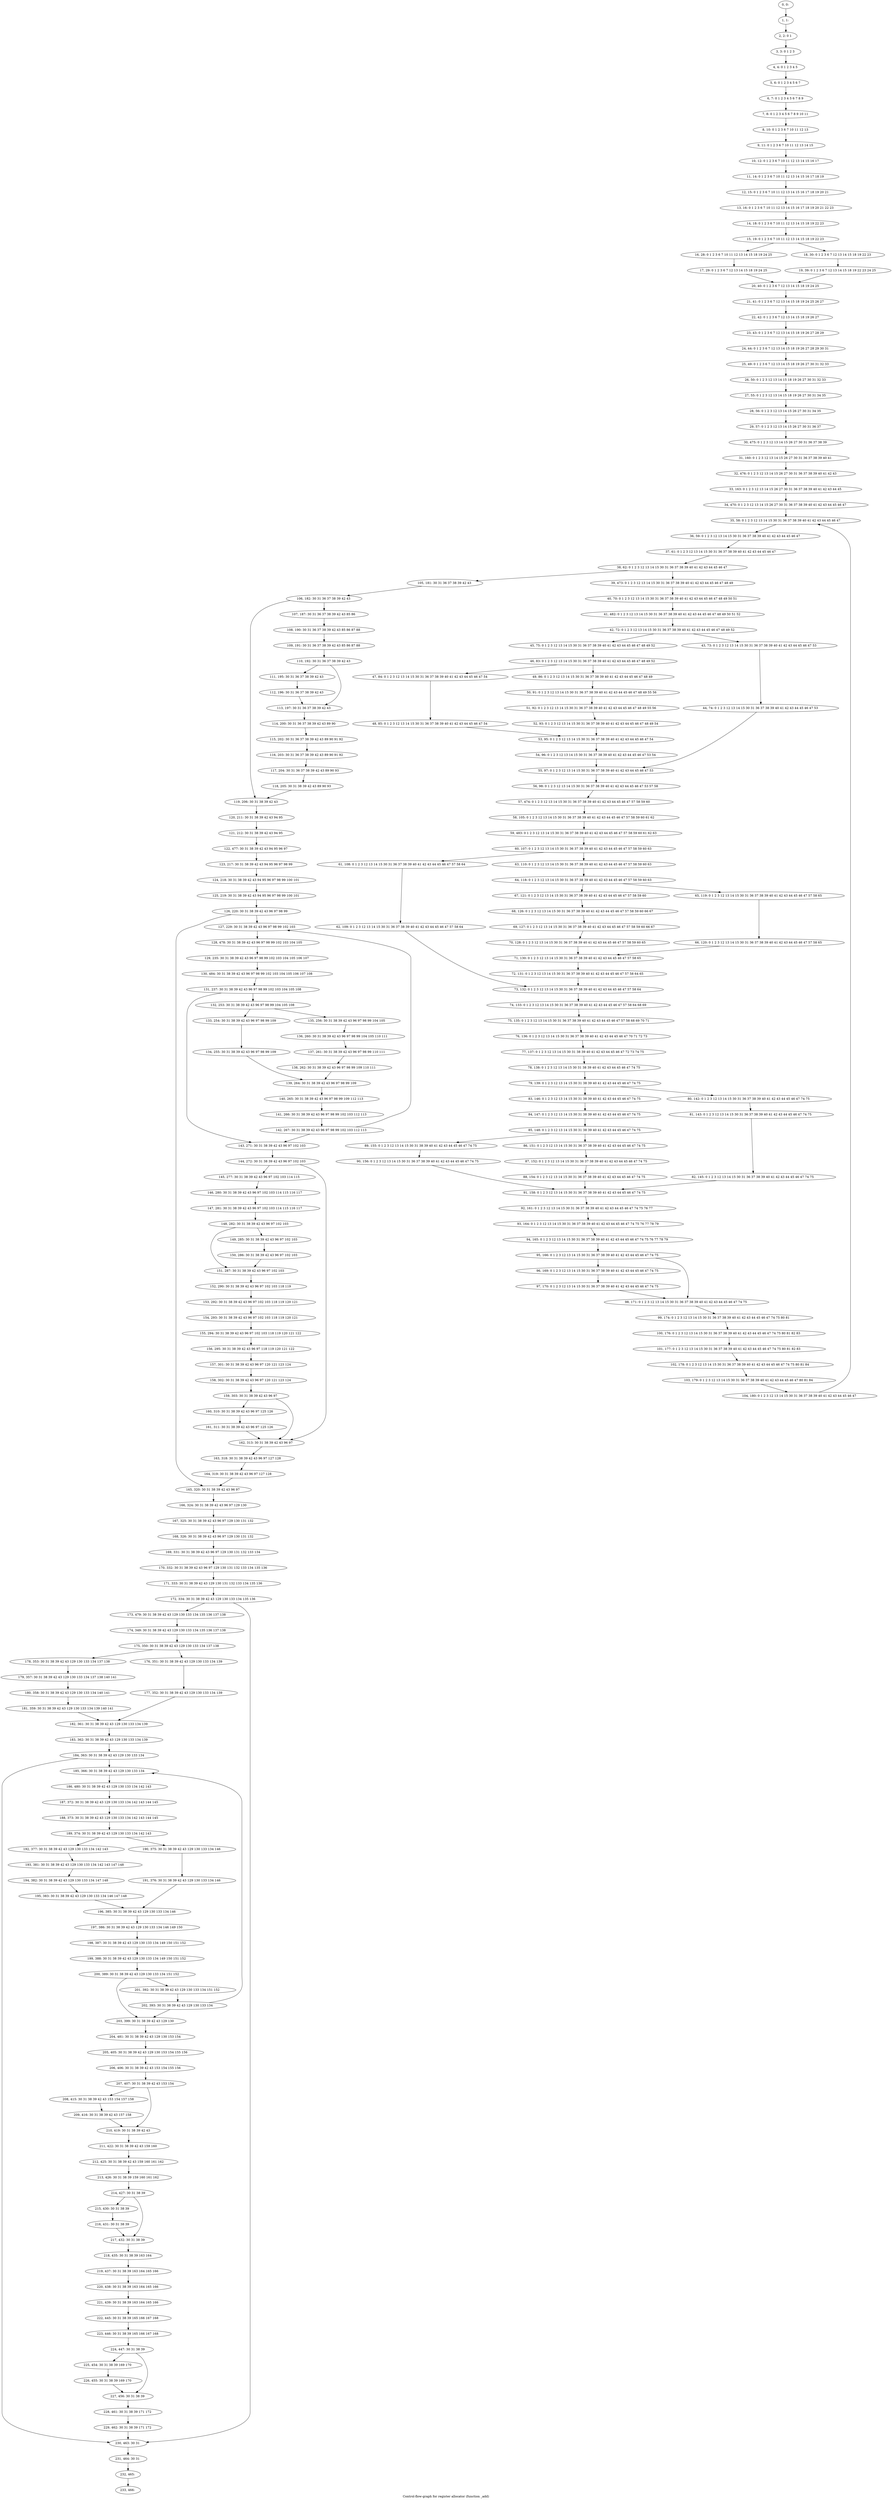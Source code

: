 digraph G {
graph [label="Control-flow-graph for register allocator (function _add)"]
0[label="0, 0: "];
1[label="1, 1: "];
2[label="2, 2: 0 1 "];
3[label="3, 3: 0 1 2 3 "];
4[label="4, 4: 0 1 2 3 4 5 "];
5[label="5, 6: 0 1 2 3 4 5 6 7 "];
6[label="6, 7: 0 1 2 3 4 5 6 7 8 9 "];
7[label="7, 8: 0 1 2 3 4 5 6 7 8 9 10 11 "];
8[label="8, 10: 0 1 2 3 6 7 10 11 12 13 "];
9[label="9, 11: 0 1 2 3 6 7 10 11 12 13 14 15 "];
10[label="10, 12: 0 1 2 3 6 7 10 11 12 13 14 15 16 17 "];
11[label="11, 14: 0 1 2 3 6 7 10 11 12 13 14 15 16 17 18 19 "];
12[label="12, 15: 0 1 2 3 6 7 10 11 12 13 14 15 16 17 18 19 20 21 "];
13[label="13, 16: 0 1 2 3 6 7 10 11 12 13 14 15 16 17 18 19 20 21 22 23 "];
14[label="14, 18: 0 1 2 3 6 7 10 11 12 13 14 15 18 19 22 23 "];
15[label="15, 19: 0 1 2 3 6 7 10 11 12 13 14 15 18 19 22 23 "];
16[label="16, 28: 0 1 2 3 6 7 10 11 12 13 14 15 18 19 24 25 "];
17[label="17, 29: 0 1 2 3 6 7 12 13 14 15 18 19 24 25 "];
18[label="18, 30: 0 1 2 3 6 7 12 13 14 15 18 19 22 23 "];
19[label="19, 39: 0 1 2 3 6 7 12 13 14 15 18 19 22 23 24 25 "];
20[label="20, 40: 0 1 2 3 6 7 12 13 14 15 18 19 24 25 "];
21[label="21, 41: 0 1 2 3 6 7 12 13 14 15 18 19 24 25 26 27 "];
22[label="22, 42: 0 1 2 3 6 7 12 13 14 15 18 19 26 27 "];
23[label="23, 43: 0 1 2 3 6 7 12 13 14 15 18 19 26 27 28 29 "];
24[label="24, 44: 0 1 2 3 6 7 12 13 14 15 18 19 26 27 28 29 30 31 "];
25[label="25, 49: 0 1 2 3 6 7 12 13 14 15 18 19 26 27 30 31 32 33 "];
26[label="26, 50: 0 1 2 3 12 13 14 15 18 19 26 27 30 31 32 33 "];
27[label="27, 55: 0 1 2 3 12 13 14 15 18 19 26 27 30 31 34 35 "];
28[label="28, 56: 0 1 2 3 12 13 14 15 26 27 30 31 34 35 "];
29[label="29, 57: 0 1 2 3 12 13 14 15 26 27 30 31 36 37 "];
30[label="30, 475: 0 1 2 3 12 13 14 15 26 27 30 31 36 37 38 39 "];
31[label="31, 160: 0 1 2 3 12 13 14 15 26 27 30 31 36 37 38 39 40 41 "];
32[label="32, 476: 0 1 2 3 12 13 14 15 26 27 30 31 36 37 38 39 40 41 42 43 "];
33[label="33, 163: 0 1 2 3 12 13 14 15 26 27 30 31 36 37 38 39 40 41 42 43 44 45 "];
34[label="34, 470: 0 1 2 3 12 13 14 15 26 27 30 31 36 37 38 39 40 41 42 43 44 45 46 47 "];
35[label="35, 58: 0 1 2 3 12 13 14 15 30 31 36 37 38 39 40 41 42 43 44 45 46 47 "];
36[label="36, 59: 0 1 2 3 12 13 14 15 30 31 36 37 38 39 40 41 42 43 44 45 46 47 "];
37[label="37, 61: 0 1 2 3 12 13 14 15 30 31 36 37 38 39 40 41 42 43 44 45 46 47 "];
38[label="38, 62: 0 1 2 3 12 13 14 15 30 31 36 37 38 39 40 41 42 43 44 45 46 47 "];
39[label="39, 473: 0 1 2 3 12 13 14 15 30 31 36 37 38 39 40 41 42 43 44 45 46 47 48 49 "];
40[label="40, 70: 0 1 2 3 12 13 14 15 30 31 36 37 38 39 40 41 42 43 44 45 46 47 48 49 50 51 "];
41[label="41, 482: 0 1 2 3 12 13 14 15 30 31 36 37 38 39 40 41 42 43 44 45 46 47 48 49 50 51 52 "];
42[label="42, 72: 0 1 2 3 12 13 14 15 30 31 36 37 38 39 40 41 42 43 44 45 46 47 48 49 52 "];
43[label="43, 73: 0 1 2 3 12 13 14 15 30 31 36 37 38 39 40 41 42 43 44 45 46 47 53 "];
44[label="44, 74: 0 1 2 3 12 13 14 15 30 31 36 37 38 39 40 41 42 43 44 45 46 47 53 "];
45[label="45, 75: 0 1 2 3 12 13 14 15 30 31 36 37 38 39 40 41 42 43 44 45 46 47 48 49 52 "];
46[label="46, 83: 0 1 2 3 12 13 14 15 30 31 36 37 38 39 40 41 42 43 44 45 46 47 48 49 52 "];
47[label="47, 84: 0 1 2 3 12 13 14 15 30 31 36 37 38 39 40 41 42 43 44 45 46 47 54 "];
48[label="48, 85: 0 1 2 3 12 13 14 15 30 31 36 37 38 39 40 41 42 43 44 45 46 47 54 "];
49[label="49, 86: 0 1 2 3 12 13 14 15 30 31 36 37 38 39 40 41 42 43 44 45 46 47 48 49 "];
50[label="50, 91: 0 1 2 3 12 13 14 15 30 31 36 37 38 39 40 41 42 43 44 45 46 47 48 49 55 56 "];
51[label="51, 92: 0 1 2 3 12 13 14 15 30 31 36 37 38 39 40 41 42 43 44 45 46 47 48 49 55 56 "];
52[label="52, 93: 0 1 2 3 12 13 14 15 30 31 36 37 38 39 40 41 42 43 44 45 46 47 48 49 54 "];
53[label="53, 95: 0 1 2 3 12 13 14 15 30 31 36 37 38 39 40 41 42 43 44 45 46 47 54 "];
54[label="54, 96: 0 1 2 3 12 13 14 15 30 31 36 37 38 39 40 41 42 43 44 45 46 47 53 54 "];
55[label="55, 97: 0 1 2 3 12 13 14 15 30 31 36 37 38 39 40 41 42 43 44 45 46 47 53 "];
56[label="56, 98: 0 1 2 3 12 13 14 15 30 31 36 37 38 39 40 41 42 43 44 45 46 47 53 57 58 "];
57[label="57, 474: 0 1 2 3 12 13 14 15 30 31 36 37 38 39 40 41 42 43 44 45 46 47 57 58 59 60 "];
58[label="58, 105: 0 1 2 3 12 13 14 15 30 31 36 37 38 39 40 41 42 43 44 45 46 47 57 58 59 60 61 62 "];
59[label="59, 483: 0 1 2 3 12 13 14 15 30 31 36 37 38 39 40 41 42 43 44 45 46 47 57 58 59 60 61 62 63 "];
60[label="60, 107: 0 1 2 3 12 13 14 15 30 31 36 37 38 39 40 41 42 43 44 45 46 47 57 58 59 60 63 "];
61[label="61, 108: 0 1 2 3 12 13 14 15 30 31 36 37 38 39 40 41 42 43 44 45 46 47 57 58 64 "];
62[label="62, 109: 0 1 2 3 12 13 14 15 30 31 36 37 38 39 40 41 42 43 44 45 46 47 57 58 64 "];
63[label="63, 110: 0 1 2 3 12 13 14 15 30 31 36 37 38 39 40 41 42 43 44 45 46 47 57 58 59 60 63 "];
64[label="64, 118: 0 1 2 3 12 13 14 15 30 31 36 37 38 39 40 41 42 43 44 45 46 47 57 58 59 60 63 "];
65[label="65, 119: 0 1 2 3 12 13 14 15 30 31 36 37 38 39 40 41 42 43 44 45 46 47 57 58 65 "];
66[label="66, 120: 0 1 2 3 12 13 14 15 30 31 36 37 38 39 40 41 42 43 44 45 46 47 57 58 65 "];
67[label="67, 121: 0 1 2 3 12 13 14 15 30 31 36 37 38 39 40 41 42 43 44 45 46 47 57 58 59 60 "];
68[label="68, 126: 0 1 2 3 12 13 14 15 30 31 36 37 38 39 40 41 42 43 44 45 46 47 57 58 59 60 66 67 "];
69[label="69, 127: 0 1 2 3 12 13 14 15 30 31 36 37 38 39 40 41 42 43 44 45 46 47 57 58 59 60 66 67 "];
70[label="70, 128: 0 1 2 3 12 13 14 15 30 31 36 37 38 39 40 41 42 43 44 45 46 47 57 58 59 60 65 "];
71[label="71, 130: 0 1 2 3 12 13 14 15 30 31 36 37 38 39 40 41 42 43 44 45 46 47 57 58 65 "];
72[label="72, 131: 0 1 2 3 12 13 14 15 30 31 36 37 38 39 40 41 42 43 44 45 46 47 57 58 64 65 "];
73[label="73, 132: 0 1 2 3 12 13 14 15 30 31 36 37 38 39 40 41 42 43 44 45 46 47 57 58 64 "];
74[label="74, 133: 0 1 2 3 12 13 14 15 30 31 36 37 38 39 40 41 42 43 44 45 46 47 57 58 64 68 69 "];
75[label="75, 135: 0 1 2 3 12 13 14 15 30 31 36 37 38 39 40 41 42 43 44 45 46 47 57 58 68 69 70 71 "];
76[label="76, 136: 0 1 2 3 12 13 14 15 30 31 36 37 38 39 40 41 42 43 44 45 46 47 70 71 72 73 "];
77[label="77, 137: 0 1 2 3 12 13 14 15 30 31 38 39 40 41 42 43 44 45 46 47 72 73 74 75 "];
78[label="78, 138: 0 1 2 3 12 13 14 15 30 31 38 39 40 41 42 43 44 45 46 47 74 75 "];
79[label="79, 139: 0 1 2 3 12 13 14 15 30 31 38 39 40 41 42 43 44 45 46 47 74 75 "];
80[label="80, 142: 0 1 2 3 12 13 14 15 30 31 36 37 38 39 40 41 42 43 44 45 46 47 74 75 "];
81[label="81, 143: 0 1 2 3 12 13 14 15 30 31 36 37 38 39 40 41 42 43 44 45 46 47 74 75 "];
82[label="82, 145: 0 1 2 3 12 13 14 15 30 31 36 37 38 39 40 41 42 43 44 45 46 47 74 75 "];
83[label="83, 146: 0 1 2 3 12 13 14 15 30 31 38 39 40 41 42 43 44 45 46 47 74 75 "];
84[label="84, 147: 0 1 2 3 12 13 14 15 30 31 38 39 40 41 42 43 44 45 46 47 74 75 "];
85[label="85, 148: 0 1 2 3 12 13 14 15 30 31 38 39 40 41 42 43 44 45 46 47 74 75 "];
86[label="86, 151: 0 1 2 3 12 13 14 15 30 31 36 37 38 39 40 41 42 43 44 45 46 47 74 75 "];
87[label="87, 152: 0 1 2 3 12 13 14 15 30 31 36 37 38 39 40 41 42 43 44 45 46 47 74 75 "];
88[label="88, 154: 0 1 2 3 12 13 14 15 30 31 36 37 38 39 40 41 42 43 44 45 46 47 74 75 "];
89[label="89, 155: 0 1 2 3 12 13 14 15 30 31 38 39 40 41 42 43 44 45 46 47 74 75 "];
90[label="90, 156: 0 1 2 3 12 13 14 15 30 31 36 37 38 39 40 41 42 43 44 45 46 47 74 75 "];
91[label="91, 158: 0 1 2 3 12 13 14 15 30 31 36 37 38 39 40 41 42 43 44 45 46 47 74 75 "];
92[label="92, 161: 0 1 2 3 12 13 14 15 30 31 36 37 38 39 40 41 42 43 44 45 46 47 74 75 76 77 "];
93[label="93, 164: 0 1 2 3 12 13 14 15 30 31 36 37 38 39 40 41 42 43 44 45 46 47 74 75 76 77 78 79 "];
94[label="94, 165: 0 1 2 3 12 13 14 15 30 31 36 37 38 39 40 41 42 43 44 45 46 47 74 75 76 77 78 79 "];
95[label="95, 166: 0 1 2 3 12 13 14 15 30 31 36 37 38 39 40 41 42 43 44 45 46 47 74 75 "];
96[label="96, 169: 0 1 2 3 12 13 14 15 30 31 36 37 38 39 40 41 42 43 44 45 46 47 74 75 "];
97[label="97, 170: 0 1 2 3 12 13 14 15 30 31 36 37 38 39 40 41 42 43 44 45 46 47 74 75 "];
98[label="98, 171: 0 1 2 3 12 13 14 15 30 31 36 37 38 39 40 41 42 43 44 45 46 47 74 75 "];
99[label="99, 174: 0 1 2 3 12 13 14 15 30 31 36 37 38 39 40 41 42 43 44 45 46 47 74 75 80 81 "];
100[label="100, 176: 0 1 2 3 12 13 14 15 30 31 36 37 38 39 40 41 42 43 44 45 46 47 74 75 80 81 82 83 "];
101[label="101, 177: 0 1 2 3 12 13 14 15 30 31 36 37 38 39 40 41 42 43 44 45 46 47 74 75 80 81 82 83 "];
102[label="102, 178: 0 1 2 3 12 13 14 15 30 31 36 37 38 39 40 41 42 43 44 45 46 47 74 75 80 81 84 "];
103[label="103, 179: 0 1 2 3 12 13 14 15 30 31 36 37 38 39 40 41 42 43 44 45 46 47 80 81 84 "];
104[label="104, 180: 0 1 2 3 12 13 14 15 30 31 36 37 38 39 40 41 42 43 44 45 46 47 "];
105[label="105, 181: 30 31 36 37 38 39 42 43 "];
106[label="106, 182: 30 31 36 37 38 39 42 43 "];
107[label="107, 187: 30 31 36 37 38 39 42 43 85 86 "];
108[label="108, 190: 30 31 36 37 38 39 42 43 85 86 87 88 "];
109[label="109, 191: 30 31 36 37 38 39 42 43 85 86 87 88 "];
110[label="110, 192: 30 31 36 37 38 39 42 43 "];
111[label="111, 195: 30 31 36 37 38 39 42 43 "];
112[label="112, 196: 30 31 36 37 38 39 42 43 "];
113[label="113, 197: 30 31 36 37 38 39 42 43 "];
114[label="114, 200: 30 31 36 37 38 39 42 43 89 90 "];
115[label="115, 202: 30 31 36 37 38 39 42 43 89 90 91 92 "];
116[label="116, 203: 30 31 36 37 38 39 42 43 89 90 91 92 "];
117[label="117, 204: 30 31 36 37 38 39 42 43 89 90 93 "];
118[label="118, 205: 30 31 38 39 42 43 89 90 93 "];
119[label="119, 206: 30 31 38 39 42 43 "];
120[label="120, 211: 30 31 38 39 42 43 94 95 "];
121[label="121, 212: 30 31 38 39 42 43 94 95 "];
122[label="122, 477: 30 31 38 39 42 43 94 95 96 97 "];
123[label="123, 217: 30 31 38 39 42 43 94 95 96 97 98 99 "];
124[label="124, 218: 30 31 38 39 42 43 94 95 96 97 98 99 100 101 "];
125[label="125, 219: 30 31 38 39 42 43 94 95 96 97 98 99 100 101 "];
126[label="126, 220: 30 31 38 39 42 43 96 97 98 99 "];
127[label="127, 229: 30 31 38 39 42 43 96 97 98 99 102 103 "];
128[label="128, 478: 30 31 38 39 42 43 96 97 98 99 102 103 104 105 "];
129[label="129, 235: 30 31 38 39 42 43 96 97 98 99 102 103 104 105 106 107 "];
130[label="130, 484: 30 31 38 39 42 43 96 97 98 99 102 103 104 105 106 107 108 "];
131[label="131, 237: 30 31 38 39 42 43 96 97 98 99 102 103 104 105 108 "];
132[label="132, 253: 30 31 38 39 42 43 96 97 98 99 104 105 108 "];
133[label="133, 254: 30 31 38 39 42 43 96 97 98 99 109 "];
134[label="134, 255: 30 31 38 39 42 43 96 97 98 99 109 "];
135[label="135, 256: 30 31 38 39 42 43 96 97 98 99 104 105 "];
136[label="136, 260: 30 31 38 39 42 43 96 97 98 99 104 105 110 111 "];
137[label="137, 261: 30 31 38 39 42 43 96 97 98 99 110 111 "];
138[label="138, 262: 30 31 38 39 42 43 96 97 98 99 109 110 111 "];
139[label="139, 264: 30 31 38 39 42 43 96 97 98 99 109 "];
140[label="140, 265: 30 31 38 39 42 43 96 97 98 99 109 112 113 "];
141[label="141, 266: 30 31 38 39 42 43 96 97 98 99 102 103 112 113 "];
142[label="142, 267: 30 31 38 39 42 43 96 97 98 99 102 103 112 113 "];
143[label="143, 271: 30 31 38 39 42 43 96 97 102 103 "];
144[label="144, 272: 30 31 38 39 42 43 96 97 102 103 "];
145[label="145, 277: 30 31 38 39 42 43 96 97 102 103 114 115 "];
146[label="146, 280: 30 31 38 39 42 43 96 97 102 103 114 115 116 117 "];
147[label="147, 281: 30 31 38 39 42 43 96 97 102 103 114 115 116 117 "];
148[label="148, 282: 30 31 38 39 42 43 96 97 102 103 "];
149[label="149, 285: 30 31 38 39 42 43 96 97 102 103 "];
150[label="150, 286: 30 31 38 39 42 43 96 97 102 103 "];
151[label="151, 287: 30 31 38 39 42 43 96 97 102 103 "];
152[label="152, 290: 30 31 38 39 42 43 96 97 102 103 118 119 "];
153[label="153, 292: 30 31 38 39 42 43 96 97 102 103 118 119 120 121 "];
154[label="154, 293: 30 31 38 39 42 43 96 97 102 103 118 119 120 121 "];
155[label="155, 294: 30 31 38 39 42 43 96 97 102 103 118 119 120 121 122 "];
156[label="156, 295: 30 31 38 39 42 43 96 97 118 119 120 121 122 "];
157[label="157, 301: 30 31 38 39 42 43 96 97 120 121 123 124 "];
158[label="158, 302: 30 31 38 39 42 43 96 97 120 121 123 124 "];
159[label="159, 303: 30 31 38 39 42 43 96 97 "];
160[label="160, 310: 30 31 38 39 42 43 96 97 125 126 "];
161[label="161, 311: 30 31 38 39 42 43 96 97 125 126 "];
162[label="162, 313: 30 31 38 39 42 43 96 97 "];
163[label="163, 318: 30 31 38 39 42 43 96 97 127 128 "];
164[label="164, 319: 30 31 38 39 42 43 96 97 127 128 "];
165[label="165, 320: 30 31 38 39 42 43 96 97 "];
166[label="166, 324: 30 31 38 39 42 43 96 97 129 130 "];
167[label="167, 325: 30 31 38 39 42 43 96 97 129 130 131 132 "];
168[label="168, 326: 30 31 38 39 42 43 96 97 129 130 131 132 "];
169[label="169, 331: 30 31 38 39 42 43 96 97 129 130 131 132 133 134 "];
170[label="170, 332: 30 31 38 39 42 43 96 97 129 130 131 132 133 134 135 136 "];
171[label="171, 333: 30 31 38 39 42 43 129 130 131 132 133 134 135 136 "];
172[label="172, 334: 30 31 38 39 42 43 129 130 133 134 135 136 "];
173[label="173, 479: 30 31 38 39 42 43 129 130 133 134 135 136 137 138 "];
174[label="174, 349: 30 31 38 39 42 43 129 130 133 134 135 136 137 138 "];
175[label="175, 350: 30 31 38 39 42 43 129 130 133 134 137 138 "];
176[label="176, 351: 30 31 38 39 42 43 129 130 133 134 139 "];
177[label="177, 352: 30 31 38 39 42 43 129 130 133 134 139 "];
178[label="178, 353: 30 31 38 39 42 43 129 130 133 134 137 138 "];
179[label="179, 357: 30 31 38 39 42 43 129 130 133 134 137 138 140 141 "];
180[label="180, 358: 30 31 38 39 42 43 129 130 133 134 140 141 "];
181[label="181, 359: 30 31 38 39 42 43 129 130 133 134 139 140 141 "];
182[label="182, 361: 30 31 38 39 42 43 129 130 133 134 139 "];
183[label="183, 362: 30 31 38 39 42 43 129 130 133 134 139 "];
184[label="184, 363: 30 31 38 39 42 43 129 130 133 134 "];
185[label="185, 366: 30 31 38 39 42 43 129 130 133 134 "];
186[label="186, 480: 30 31 38 39 42 43 129 130 133 134 142 143 "];
187[label="187, 372: 30 31 38 39 42 43 129 130 133 134 142 143 144 145 "];
188[label="188, 373: 30 31 38 39 42 43 129 130 133 134 142 143 144 145 "];
189[label="189, 374: 30 31 38 39 42 43 129 130 133 134 142 143 "];
190[label="190, 375: 30 31 38 39 42 43 129 130 133 134 146 "];
191[label="191, 376: 30 31 38 39 42 43 129 130 133 134 146 "];
192[label="192, 377: 30 31 38 39 42 43 129 130 133 134 142 143 "];
193[label="193, 381: 30 31 38 39 42 43 129 130 133 134 142 143 147 148 "];
194[label="194, 382: 30 31 38 39 42 43 129 130 133 134 147 148 "];
195[label="195, 383: 30 31 38 39 42 43 129 130 133 134 146 147 148 "];
196[label="196, 385: 30 31 38 39 42 43 129 130 133 134 146 "];
197[label="197, 386: 30 31 38 39 42 43 129 130 133 134 146 149 150 "];
198[label="198, 387: 30 31 38 39 42 43 129 130 133 134 149 150 151 152 "];
199[label="199, 388: 30 31 38 39 42 43 129 130 133 134 149 150 151 152 "];
200[label="200, 389: 30 31 38 39 42 43 129 130 133 134 151 152 "];
201[label="201, 392: 30 31 38 39 42 43 129 130 133 134 151 152 "];
202[label="202, 393: 30 31 38 39 42 43 129 130 133 134 "];
203[label="203, 399: 30 31 38 39 42 43 129 130 "];
204[label="204, 481: 30 31 38 39 42 43 129 130 153 154 "];
205[label="205, 405: 30 31 38 39 42 43 129 130 153 154 155 156 "];
206[label="206, 406: 30 31 38 39 42 43 153 154 155 156 "];
207[label="207, 407: 30 31 38 39 42 43 153 154 "];
208[label="208, 415: 30 31 38 39 42 43 153 154 157 158 "];
209[label="209, 416: 30 31 38 39 42 43 157 158 "];
210[label="210, 419: 30 31 38 39 42 43 "];
211[label="211, 422: 30 31 38 39 42 43 159 160 "];
212[label="212, 425: 30 31 38 39 42 43 159 160 161 162 "];
213[label="213, 426: 30 31 38 39 159 160 161 162 "];
214[label="214, 427: 30 31 38 39 "];
215[label="215, 430: 30 31 38 39 "];
216[label="216, 431: 30 31 38 39 "];
217[label="217, 432: 30 31 38 39 "];
218[label="218, 435: 30 31 38 39 163 164 "];
219[label="219, 437: 30 31 38 39 163 164 165 166 "];
220[label="220, 438: 30 31 38 39 163 164 165 166 "];
221[label="221, 439: 30 31 38 39 163 164 165 166 "];
222[label="222, 445: 30 31 38 39 165 166 167 168 "];
223[label="223, 446: 30 31 38 39 165 166 167 168 "];
224[label="224, 447: 30 31 38 39 "];
225[label="225, 454: 30 31 38 39 169 170 "];
226[label="226, 455: 30 31 38 39 169 170 "];
227[label="227, 456: 30 31 38 39 "];
228[label="228, 461: 30 31 38 39 171 172 "];
229[label="229, 462: 30 31 38 39 171 172 "];
230[label="230, 463: 30 31 "];
231[label="231, 464: 30 31 "];
232[label="232, 465: "];
233[label="233, 466: "];
0->1 ;
1->2 ;
2->3 ;
3->4 ;
4->5 ;
5->6 ;
6->7 ;
7->8 ;
8->9 ;
9->10 ;
10->11 ;
11->12 ;
12->13 ;
13->14 ;
14->15 ;
15->16 ;
15->18 ;
16->17 ;
17->20 ;
18->19 ;
19->20 ;
20->21 ;
21->22 ;
22->23 ;
23->24 ;
24->25 ;
25->26 ;
26->27 ;
27->28 ;
28->29 ;
29->30 ;
30->31 ;
31->32 ;
32->33 ;
33->34 ;
34->35 ;
35->36 ;
36->37 ;
37->38 ;
38->39 ;
38->105 ;
39->40 ;
40->41 ;
41->42 ;
42->43 ;
42->45 ;
43->44 ;
44->55 ;
45->46 ;
46->47 ;
46->49 ;
47->48 ;
48->53 ;
49->50 ;
50->51 ;
51->52 ;
52->53 ;
53->54 ;
54->55 ;
55->56 ;
56->57 ;
57->58 ;
58->59 ;
59->60 ;
60->61 ;
60->63 ;
61->62 ;
62->73 ;
63->64 ;
64->65 ;
64->67 ;
65->66 ;
66->71 ;
67->68 ;
68->69 ;
69->70 ;
70->71 ;
71->72 ;
72->73 ;
73->74 ;
74->75 ;
75->76 ;
76->77 ;
77->78 ;
78->79 ;
79->80 ;
79->83 ;
80->81 ;
81->82 ;
82->91 ;
83->84 ;
84->85 ;
85->86 ;
85->89 ;
86->87 ;
87->88 ;
88->91 ;
89->90 ;
90->91 ;
91->92 ;
92->93 ;
93->94 ;
94->95 ;
95->96 ;
95->98 ;
96->97 ;
97->98 ;
98->99 ;
99->100 ;
100->101 ;
101->102 ;
102->103 ;
103->104 ;
104->35 ;
105->106 ;
106->107 ;
106->119 ;
107->108 ;
108->109 ;
109->110 ;
110->111 ;
110->113 ;
111->112 ;
112->113 ;
113->114 ;
114->115 ;
115->116 ;
116->117 ;
117->118 ;
118->119 ;
119->120 ;
120->121 ;
121->122 ;
122->123 ;
123->124 ;
124->125 ;
125->126 ;
126->127 ;
126->165 ;
127->128 ;
128->129 ;
129->130 ;
130->131 ;
131->132 ;
131->143 ;
132->133 ;
132->135 ;
133->134 ;
134->139 ;
135->136 ;
136->137 ;
137->138 ;
138->139 ;
139->140 ;
140->141 ;
141->142 ;
142->143 ;
142->127 ;
143->144 ;
144->145 ;
144->162 ;
145->146 ;
146->147 ;
147->148 ;
148->149 ;
148->151 ;
149->150 ;
150->151 ;
151->152 ;
152->153 ;
153->154 ;
154->155 ;
155->156 ;
156->157 ;
157->158 ;
158->159 ;
159->160 ;
159->162 ;
160->161 ;
161->162 ;
162->163 ;
163->164 ;
164->165 ;
165->166 ;
166->167 ;
167->168 ;
168->169 ;
169->170 ;
170->171 ;
171->172 ;
172->173 ;
172->230 ;
173->174 ;
174->175 ;
175->176 ;
175->178 ;
176->177 ;
177->182 ;
178->179 ;
179->180 ;
180->181 ;
181->182 ;
182->183 ;
183->184 ;
184->185 ;
184->230 ;
185->186 ;
186->187 ;
187->188 ;
188->189 ;
189->190 ;
189->192 ;
190->191 ;
191->196 ;
192->193 ;
193->194 ;
194->195 ;
195->196 ;
196->197 ;
197->198 ;
198->199 ;
199->200 ;
200->201 ;
200->203 ;
201->202 ;
202->203 ;
202->185 ;
203->204 ;
204->205 ;
205->206 ;
206->207 ;
207->208 ;
207->210 ;
208->209 ;
209->210 ;
210->211 ;
211->212 ;
212->213 ;
213->214 ;
214->215 ;
214->217 ;
215->216 ;
216->217 ;
217->218 ;
218->219 ;
219->220 ;
220->221 ;
221->222 ;
222->223 ;
223->224 ;
224->225 ;
224->227 ;
225->226 ;
226->227 ;
227->228 ;
228->229 ;
229->230 ;
230->231 ;
231->232 ;
232->233 ;
}
